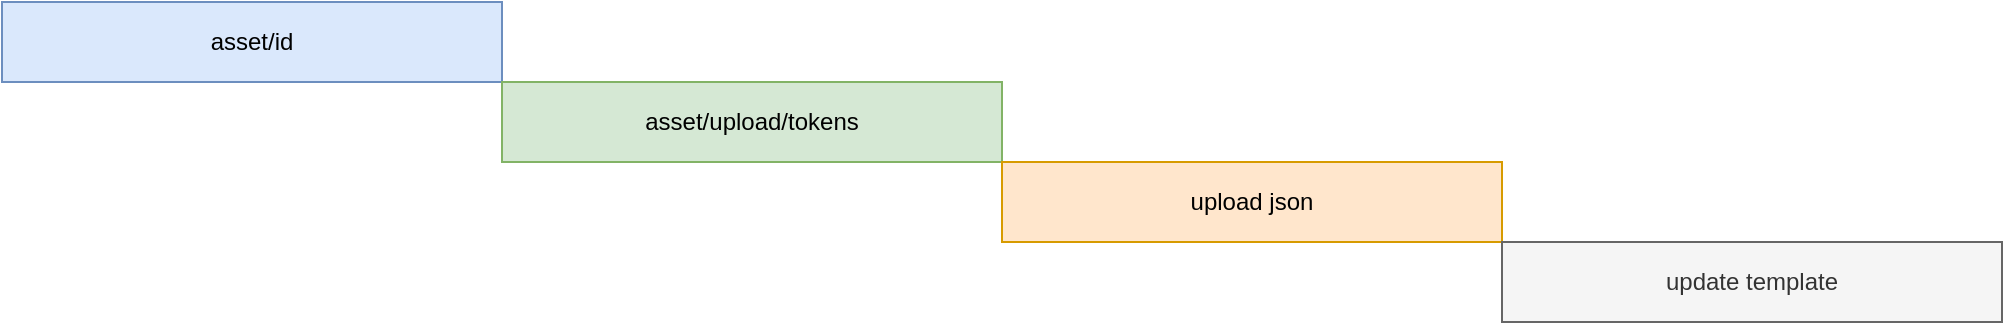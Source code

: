<mxfile version="21.6.7" type="github">
  <diagram name="第 1 页" id="oyNJZYz9yEhvjm8JGkH3">
    <mxGraphModel dx="1859" dy="1023" grid="1" gridSize="10" guides="1" tooltips="1" connect="1" arrows="1" fold="1" page="1" pageScale="1" pageWidth="827" pageHeight="1169" math="0" shadow="0">
      <root>
        <mxCell id="0" />
        <mxCell id="1" parent="0" />
        <mxCell id="EkmF1b3Rgpnp3rJdIxk3-1" value="asset/id" style="rounded=0;whiteSpace=wrap;html=1;fillColor=#dae8fc;strokeColor=#6c8ebf;" vertex="1" parent="1">
          <mxGeometry x="39" y="240" width="250" height="40" as="geometry" />
        </mxCell>
        <mxCell id="EkmF1b3Rgpnp3rJdIxk3-2" value="asset/upload/tokens" style="rounded=0;whiteSpace=wrap;html=1;fillColor=#d5e8d4;strokeColor=#82b366;" vertex="1" parent="1">
          <mxGeometry x="289" y="280" width="250" height="40" as="geometry" />
        </mxCell>
        <mxCell id="EkmF1b3Rgpnp3rJdIxk3-3" value="upload json" style="rounded=0;whiteSpace=wrap;html=1;fillColor=#ffe6cc;strokeColor=#d79b00;" vertex="1" parent="1">
          <mxGeometry x="539" y="320" width="250" height="40" as="geometry" />
        </mxCell>
        <mxCell id="EkmF1b3Rgpnp3rJdIxk3-4" value="update template" style="rounded=0;whiteSpace=wrap;html=1;fillColor=#f5f5f5;strokeColor=#666666;fontColor=#333333;" vertex="1" parent="1">
          <mxGeometry x="789" y="360" width="250" height="40" as="geometry" />
        </mxCell>
      </root>
    </mxGraphModel>
  </diagram>
</mxfile>
